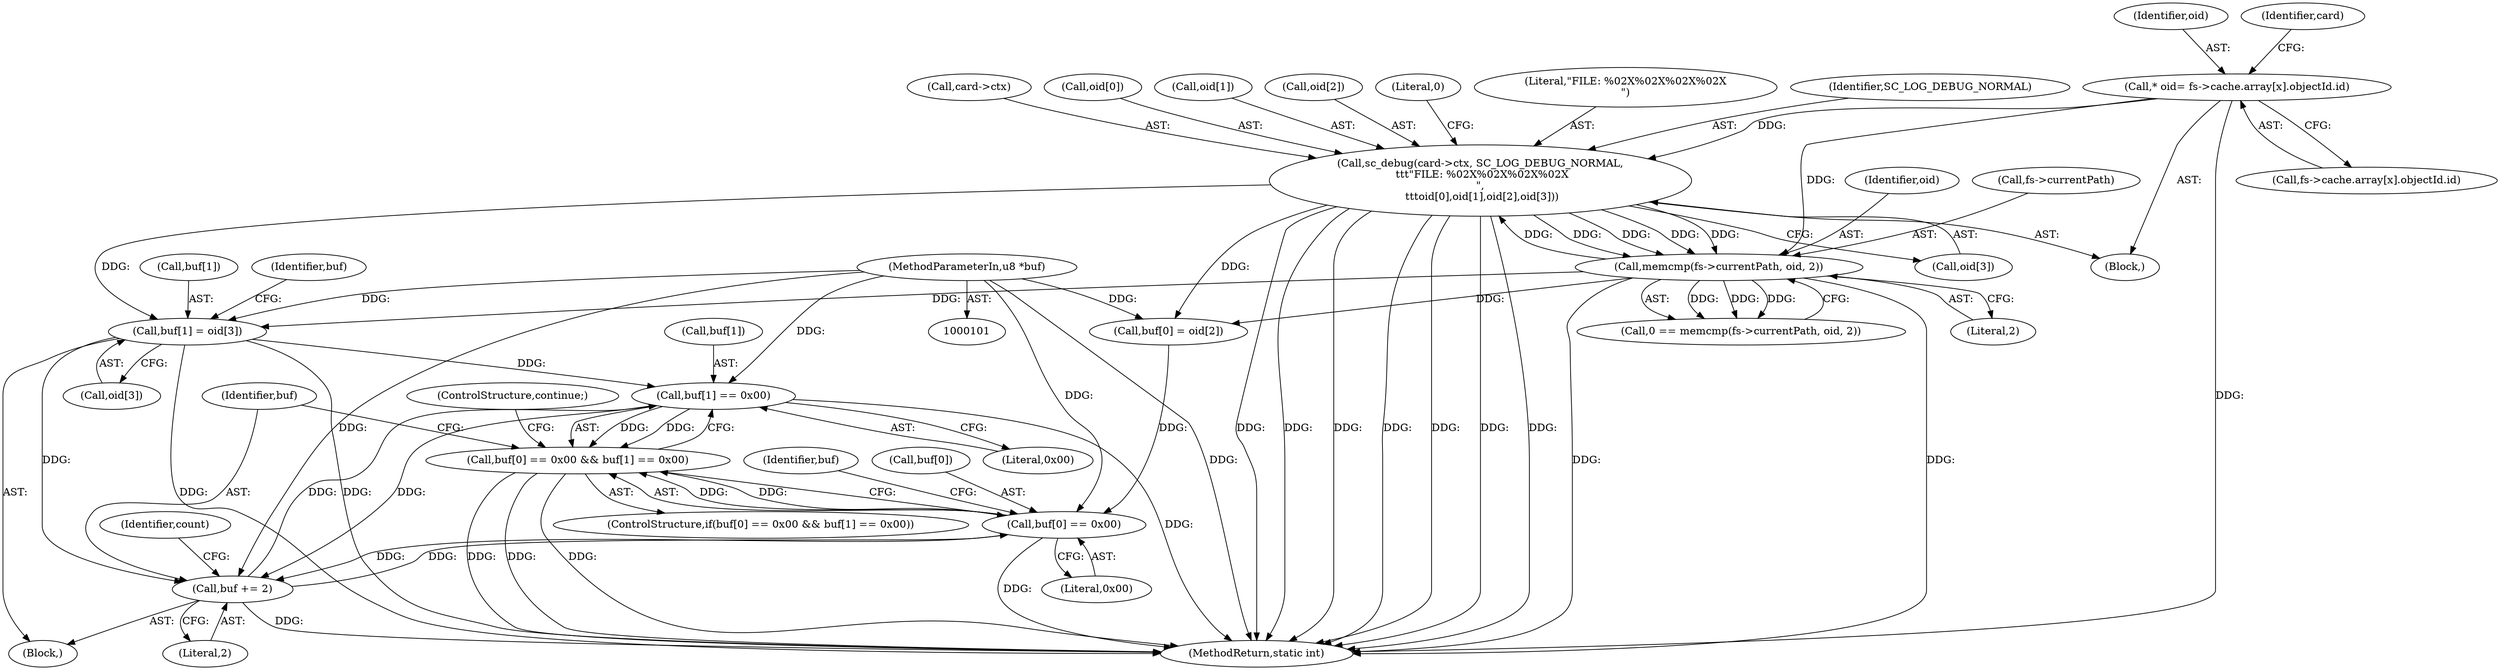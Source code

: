 digraph "1_OpenSC_360e95d45ac4123255a4c796db96337f332160ad#diff-d643a0fa169471dbf2912f4866dc49c5_2@array" {
"1000189" [label="(Call,buf[1] = oid[3])"];
"1000154" [label="(Call,sc_debug(card->ctx, SC_LOG_DEBUG_NORMAL,\n \t\t\t\"FILE: %02X%02X%02X%02X\n\",\n \t\t\toid[0],oid[1],oid[2],oid[3]))"];
"1000141" [label="(Call,* oid= fs->cache.array[x].objectId.id)"];
"1000175" [label="(Call,memcmp(fs->currentPath, oid, 2))"];
"1000103" [label="(MethodParameterIn,u8 *buf)"];
"1000203" [label="(Call,buf[1] == 0x00)"];
"1000197" [label="(Call,buf[0] == 0x00 && buf[1] == 0x00)"];
"1000209" [label="(Call,buf += 2)"];
"1000198" [label="(Call,buf[0] == 0x00)"];
"1000189" [label="(Call,buf[1] = oid[3])"];
"1000142" [label="(Identifier,oid)"];
"1000204" [label="(Call,buf[1])"];
"1000182" [label="(Call,buf[0] = oid[2])"];
"1000179" [label="(Identifier,oid)"];
"1000163" [label="(Call,oid[1])"];
"1000199" [label="(Call,buf[0])"];
"1000197" [label="(Call,buf[0] == 0x00 && buf[1] == 0x00)"];
"1000180" [label="(Literal,2)"];
"1000166" [label="(Call,oid[2])"];
"1000196" [label="(ControlStructure,if(buf[0] == 0x00 && buf[1] == 0x00))"];
"1000205" [label="(Identifier,buf)"];
"1000174" [label="(Literal,0)"];
"1000213" [label="(Identifier,count)"];
"1000207" [label="(Literal,0x00)"];
"1000141" [label="(Call,* oid= fs->cache.array[x].objectId.id)"];
"1000193" [label="(Call,oid[3])"];
"1000173" [label="(Call,0 == memcmp(fs->currentPath, oid, 2))"];
"1000190" [label="(Call,buf[1])"];
"1000208" [label="(ControlStructure,continue;)"];
"1000156" [label="(Identifier,card)"];
"1000176" [label="(Call,fs->currentPath)"];
"1000211" [label="(Literal,2)"];
"1000200" [label="(Identifier,buf)"];
"1000159" [label="(Literal,\"FILE: %02X%02X%02X%02X\n\")"];
"1000175" [label="(Call,memcmp(fs->currentPath, oid, 2))"];
"1000198" [label="(Call,buf[0] == 0x00)"];
"1000217" [label="(MethodReturn,static int)"];
"1000158" [label="(Identifier,SC_LOG_DEBUG_NORMAL)"];
"1000210" [label="(Identifier,buf)"];
"1000181" [label="(Block,)"];
"1000203" [label="(Call,buf[1] == 0x00)"];
"1000209" [label="(Call,buf += 2)"];
"1000155" [label="(Call,card->ctx)"];
"1000139" [label="(Block,)"];
"1000169" [label="(Call,oid[3])"];
"1000154" [label="(Call,sc_debug(card->ctx, SC_LOG_DEBUG_NORMAL,\n \t\t\t\"FILE: %02X%02X%02X%02X\n\",\n \t\t\toid[0],oid[1],oid[2],oid[3]))"];
"1000103" [label="(MethodParameterIn,u8 *buf)"];
"1000160" [label="(Call,oid[0])"];
"1000143" [label="(Call,fs->cache.array[x].objectId.id)"];
"1000202" [label="(Literal,0x00)"];
"1000189" -> "1000181"  [label="AST: "];
"1000189" -> "1000193"  [label="CFG: "];
"1000190" -> "1000189"  [label="AST: "];
"1000193" -> "1000189"  [label="AST: "];
"1000200" -> "1000189"  [label="CFG: "];
"1000189" -> "1000217"  [label="DDG: "];
"1000189" -> "1000217"  [label="DDG: "];
"1000154" -> "1000189"  [label="DDG: "];
"1000175" -> "1000189"  [label="DDG: "];
"1000103" -> "1000189"  [label="DDG: "];
"1000189" -> "1000203"  [label="DDG: "];
"1000189" -> "1000209"  [label="DDG: "];
"1000154" -> "1000139"  [label="AST: "];
"1000154" -> "1000169"  [label="CFG: "];
"1000155" -> "1000154"  [label="AST: "];
"1000158" -> "1000154"  [label="AST: "];
"1000159" -> "1000154"  [label="AST: "];
"1000160" -> "1000154"  [label="AST: "];
"1000163" -> "1000154"  [label="AST: "];
"1000166" -> "1000154"  [label="AST: "];
"1000169" -> "1000154"  [label="AST: "];
"1000174" -> "1000154"  [label="CFG: "];
"1000154" -> "1000217"  [label="DDG: "];
"1000154" -> "1000217"  [label="DDG: "];
"1000154" -> "1000217"  [label="DDG: "];
"1000154" -> "1000217"  [label="DDG: "];
"1000154" -> "1000217"  [label="DDG: "];
"1000154" -> "1000217"  [label="DDG: "];
"1000154" -> "1000217"  [label="DDG: "];
"1000141" -> "1000154"  [label="DDG: "];
"1000175" -> "1000154"  [label="DDG: "];
"1000154" -> "1000175"  [label="DDG: "];
"1000154" -> "1000175"  [label="DDG: "];
"1000154" -> "1000175"  [label="DDG: "];
"1000154" -> "1000175"  [label="DDG: "];
"1000154" -> "1000182"  [label="DDG: "];
"1000141" -> "1000139"  [label="AST: "];
"1000141" -> "1000143"  [label="CFG: "];
"1000142" -> "1000141"  [label="AST: "];
"1000143" -> "1000141"  [label="AST: "];
"1000156" -> "1000141"  [label="CFG: "];
"1000141" -> "1000217"  [label="DDG: "];
"1000141" -> "1000175"  [label="DDG: "];
"1000175" -> "1000173"  [label="AST: "];
"1000175" -> "1000180"  [label="CFG: "];
"1000176" -> "1000175"  [label="AST: "];
"1000179" -> "1000175"  [label="AST: "];
"1000180" -> "1000175"  [label="AST: "];
"1000173" -> "1000175"  [label="CFG: "];
"1000175" -> "1000217"  [label="DDG: "];
"1000175" -> "1000217"  [label="DDG: "];
"1000175" -> "1000173"  [label="DDG: "];
"1000175" -> "1000173"  [label="DDG: "];
"1000175" -> "1000173"  [label="DDG: "];
"1000175" -> "1000182"  [label="DDG: "];
"1000103" -> "1000101"  [label="AST: "];
"1000103" -> "1000217"  [label="DDG: "];
"1000103" -> "1000182"  [label="DDG: "];
"1000103" -> "1000198"  [label="DDG: "];
"1000103" -> "1000203"  [label="DDG: "];
"1000103" -> "1000209"  [label="DDG: "];
"1000203" -> "1000197"  [label="AST: "];
"1000203" -> "1000207"  [label="CFG: "];
"1000204" -> "1000203"  [label="AST: "];
"1000207" -> "1000203"  [label="AST: "];
"1000197" -> "1000203"  [label="CFG: "];
"1000203" -> "1000217"  [label="DDG: "];
"1000203" -> "1000197"  [label="DDG: "];
"1000203" -> "1000197"  [label="DDG: "];
"1000209" -> "1000203"  [label="DDG: "];
"1000203" -> "1000209"  [label="DDG: "];
"1000197" -> "1000196"  [label="AST: "];
"1000197" -> "1000198"  [label="CFG: "];
"1000198" -> "1000197"  [label="AST: "];
"1000208" -> "1000197"  [label="CFG: "];
"1000210" -> "1000197"  [label="CFG: "];
"1000197" -> "1000217"  [label="DDG: "];
"1000197" -> "1000217"  [label="DDG: "];
"1000197" -> "1000217"  [label="DDG: "];
"1000198" -> "1000197"  [label="DDG: "];
"1000198" -> "1000197"  [label="DDG: "];
"1000209" -> "1000181"  [label="AST: "];
"1000209" -> "1000211"  [label="CFG: "];
"1000210" -> "1000209"  [label="AST: "];
"1000211" -> "1000209"  [label="AST: "];
"1000213" -> "1000209"  [label="CFG: "];
"1000209" -> "1000217"  [label="DDG: "];
"1000209" -> "1000198"  [label="DDG: "];
"1000198" -> "1000209"  [label="DDG: "];
"1000198" -> "1000202"  [label="CFG: "];
"1000199" -> "1000198"  [label="AST: "];
"1000202" -> "1000198"  [label="AST: "];
"1000205" -> "1000198"  [label="CFG: "];
"1000198" -> "1000217"  [label="DDG: "];
"1000182" -> "1000198"  [label="DDG: "];
}
